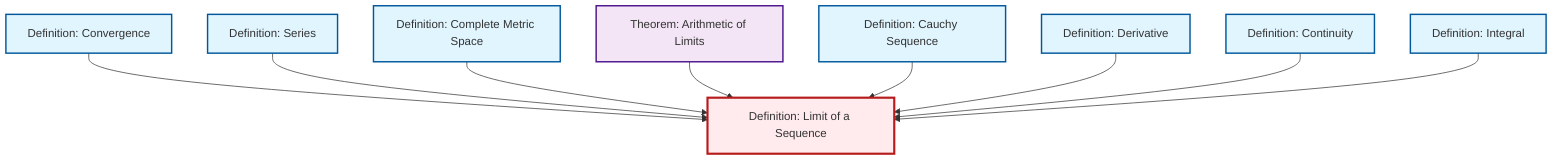 graph TD
    classDef definition fill:#e1f5fe,stroke:#01579b,stroke-width:2px
    classDef theorem fill:#f3e5f5,stroke:#4a148c,stroke-width:2px
    classDef axiom fill:#fff3e0,stroke:#e65100,stroke-width:2px
    classDef example fill:#e8f5e9,stroke:#1b5e20,stroke-width:2px
    classDef current fill:#ffebee,stroke:#b71c1c,stroke-width:3px
    def-derivative["Definition: Derivative"]:::definition
    def-cauchy-sequence["Definition: Cauchy Sequence"]:::definition
    def-continuity["Definition: Continuity"]:::definition
    def-convergence["Definition: Convergence"]:::definition
    def-complete-metric-space["Definition: Complete Metric Space"]:::definition
    thm-limit-arithmetic["Theorem: Arithmetic of Limits"]:::theorem
    def-series["Definition: Series"]:::definition
    def-limit["Definition: Limit of a Sequence"]:::definition
    def-integral["Definition: Integral"]:::definition
    def-convergence --> def-limit
    def-series --> def-limit
    def-complete-metric-space --> def-limit
    thm-limit-arithmetic --> def-limit
    def-cauchy-sequence --> def-limit
    def-derivative --> def-limit
    def-continuity --> def-limit
    def-integral --> def-limit
    class def-limit current